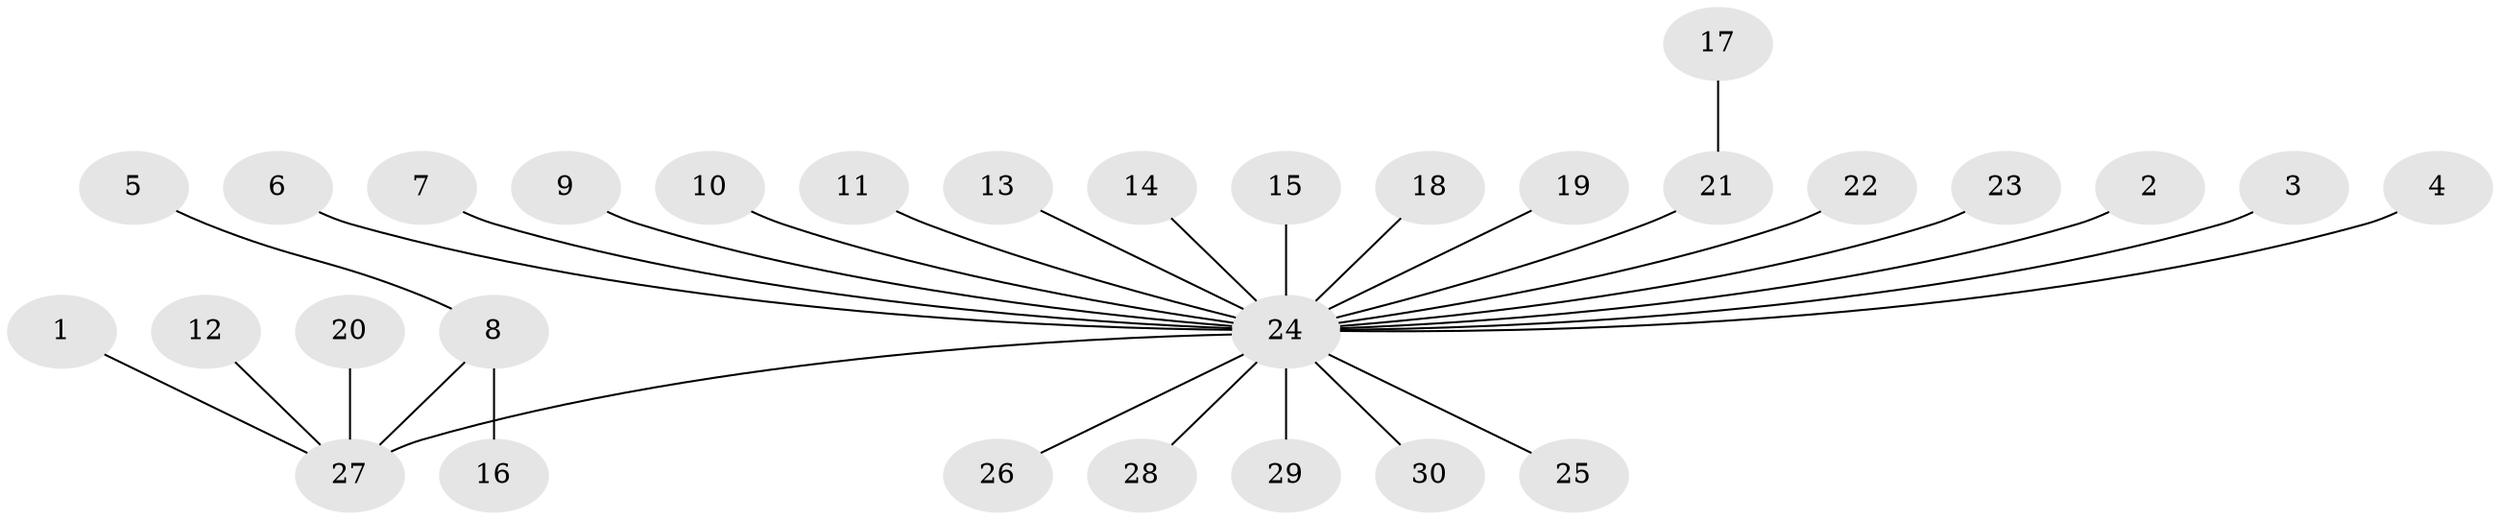 // original degree distribution, {25: 0.014705882352941176, 2: 0.20588235294117646, 5: 0.014705882352941176, 4: 0.029411764705882353, 3: 0.04411764705882353, 8: 0.014705882352941176, 1: 0.6617647058823529, 6: 0.014705882352941176}
// Generated by graph-tools (version 1.1) at 2025/36/03/04/25 23:36:38]
// undirected, 30 vertices, 29 edges
graph export_dot {
  node [color=gray90,style=filled];
  1;
  2;
  3;
  4;
  5;
  6;
  7;
  8;
  9;
  10;
  11;
  12;
  13;
  14;
  15;
  16;
  17;
  18;
  19;
  20;
  21;
  22;
  23;
  24;
  25;
  26;
  27;
  28;
  29;
  30;
  1 -- 27 [weight=1.0];
  2 -- 24 [weight=1.0];
  3 -- 24 [weight=1.0];
  4 -- 24 [weight=1.0];
  5 -- 8 [weight=1.0];
  6 -- 24 [weight=1.0];
  7 -- 24 [weight=1.0];
  8 -- 16 [weight=1.0];
  8 -- 27 [weight=1.0];
  9 -- 24 [weight=1.0];
  10 -- 24 [weight=1.0];
  11 -- 24 [weight=1.0];
  12 -- 27 [weight=1.0];
  13 -- 24 [weight=1.0];
  14 -- 24 [weight=1.0];
  15 -- 24 [weight=1.0];
  17 -- 21 [weight=1.0];
  18 -- 24 [weight=1.0];
  19 -- 24 [weight=1.0];
  20 -- 27 [weight=1.0];
  21 -- 24 [weight=1.0];
  22 -- 24 [weight=1.0];
  23 -- 24 [weight=1.0];
  24 -- 25 [weight=1.0];
  24 -- 26 [weight=1.0];
  24 -- 27 [weight=1.0];
  24 -- 28 [weight=1.0];
  24 -- 29 [weight=1.0];
  24 -- 30 [weight=1.0];
}
